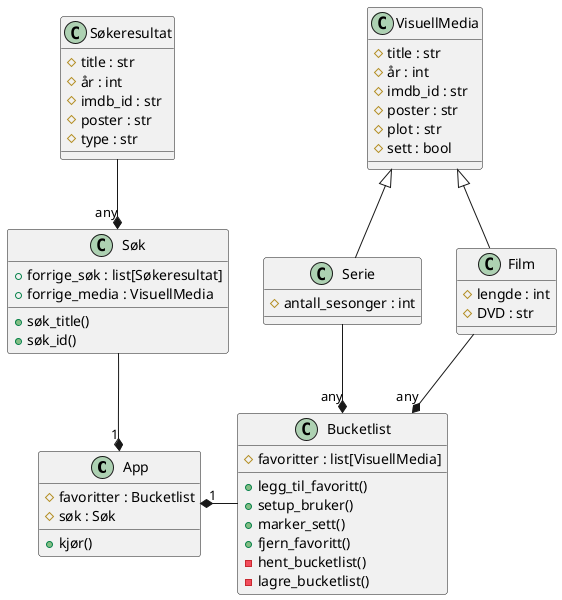 @startuml Argsflix
class App{
    #favoritter : Bucketlist
    #søk : Søk
    +kjør()
}
class VisuellMedia{
    #title : str
    #år : int
    #imdb_id : str
    #poster : str
    #plot : str
    #sett : bool
}

class Film{
    #lengde : int
    #DVD : str
}

class Serie{
    #antall_sesonger : int
}
class Bucketlist{
    #favoritter : list[VisuellMedia]
    +legg_til_favoritt()
    +setup_bruker()
    +marker_sett()
    +fjern_favoritt()
    -hent_bucketlist()
    -lagre_bucketlist()
}

class Søkeresultat{
    #title : str
    #år : int
    #imdb_id : str
    #poster : str
    #type : str
}

class Søk{
    +søk_title()
    +søk_id()
    +forrige_søk : list[Søkeresultat]
    +forrige_media : VisuellMedia
}

VisuellMedia <|-down- Film
VisuellMedia <|-down- Serie
Bucketlist "any" *-up- Film
Bucketlist "any" *-up- Serie
App "1" *-up- Søk
Søk "any" *-up- Søkeresultat
App "1" *-right- Bucketlist
@enduml